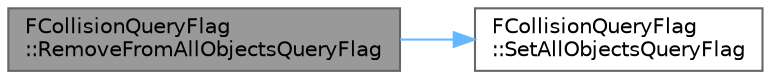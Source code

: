 digraph "FCollisionQueryFlag::RemoveFromAllObjectsQueryFlag"
{
 // INTERACTIVE_SVG=YES
 // LATEX_PDF_SIZE
  bgcolor="transparent";
  edge [fontname=Helvetica,fontsize=10,labelfontname=Helvetica,labelfontsize=10];
  node [fontname=Helvetica,fontsize=10,shape=box,height=0.2,width=0.4];
  rankdir="LR";
  Node1 [id="Node000001",label="FCollisionQueryFlag\l::RemoveFromAllObjectsQueryFlag",height=0.2,width=0.4,color="gray40", fillcolor="grey60", style="filled", fontcolor="black",tooltip=" "];
  Node1 -> Node2 [id="edge1_Node000001_Node000002",color="steelblue1",style="solid",tooltip=" "];
  Node2 [id="Node000002",label="FCollisionQueryFlag\l::SetAllObjectsQueryFlag",height=0.2,width=0.4,color="grey40", fillcolor="white", style="filled",URL="$db/d29/structFCollisionQueryFlag.html#a427ca2ae966871af7638bffbcf168cad",tooltip=" "];
}
